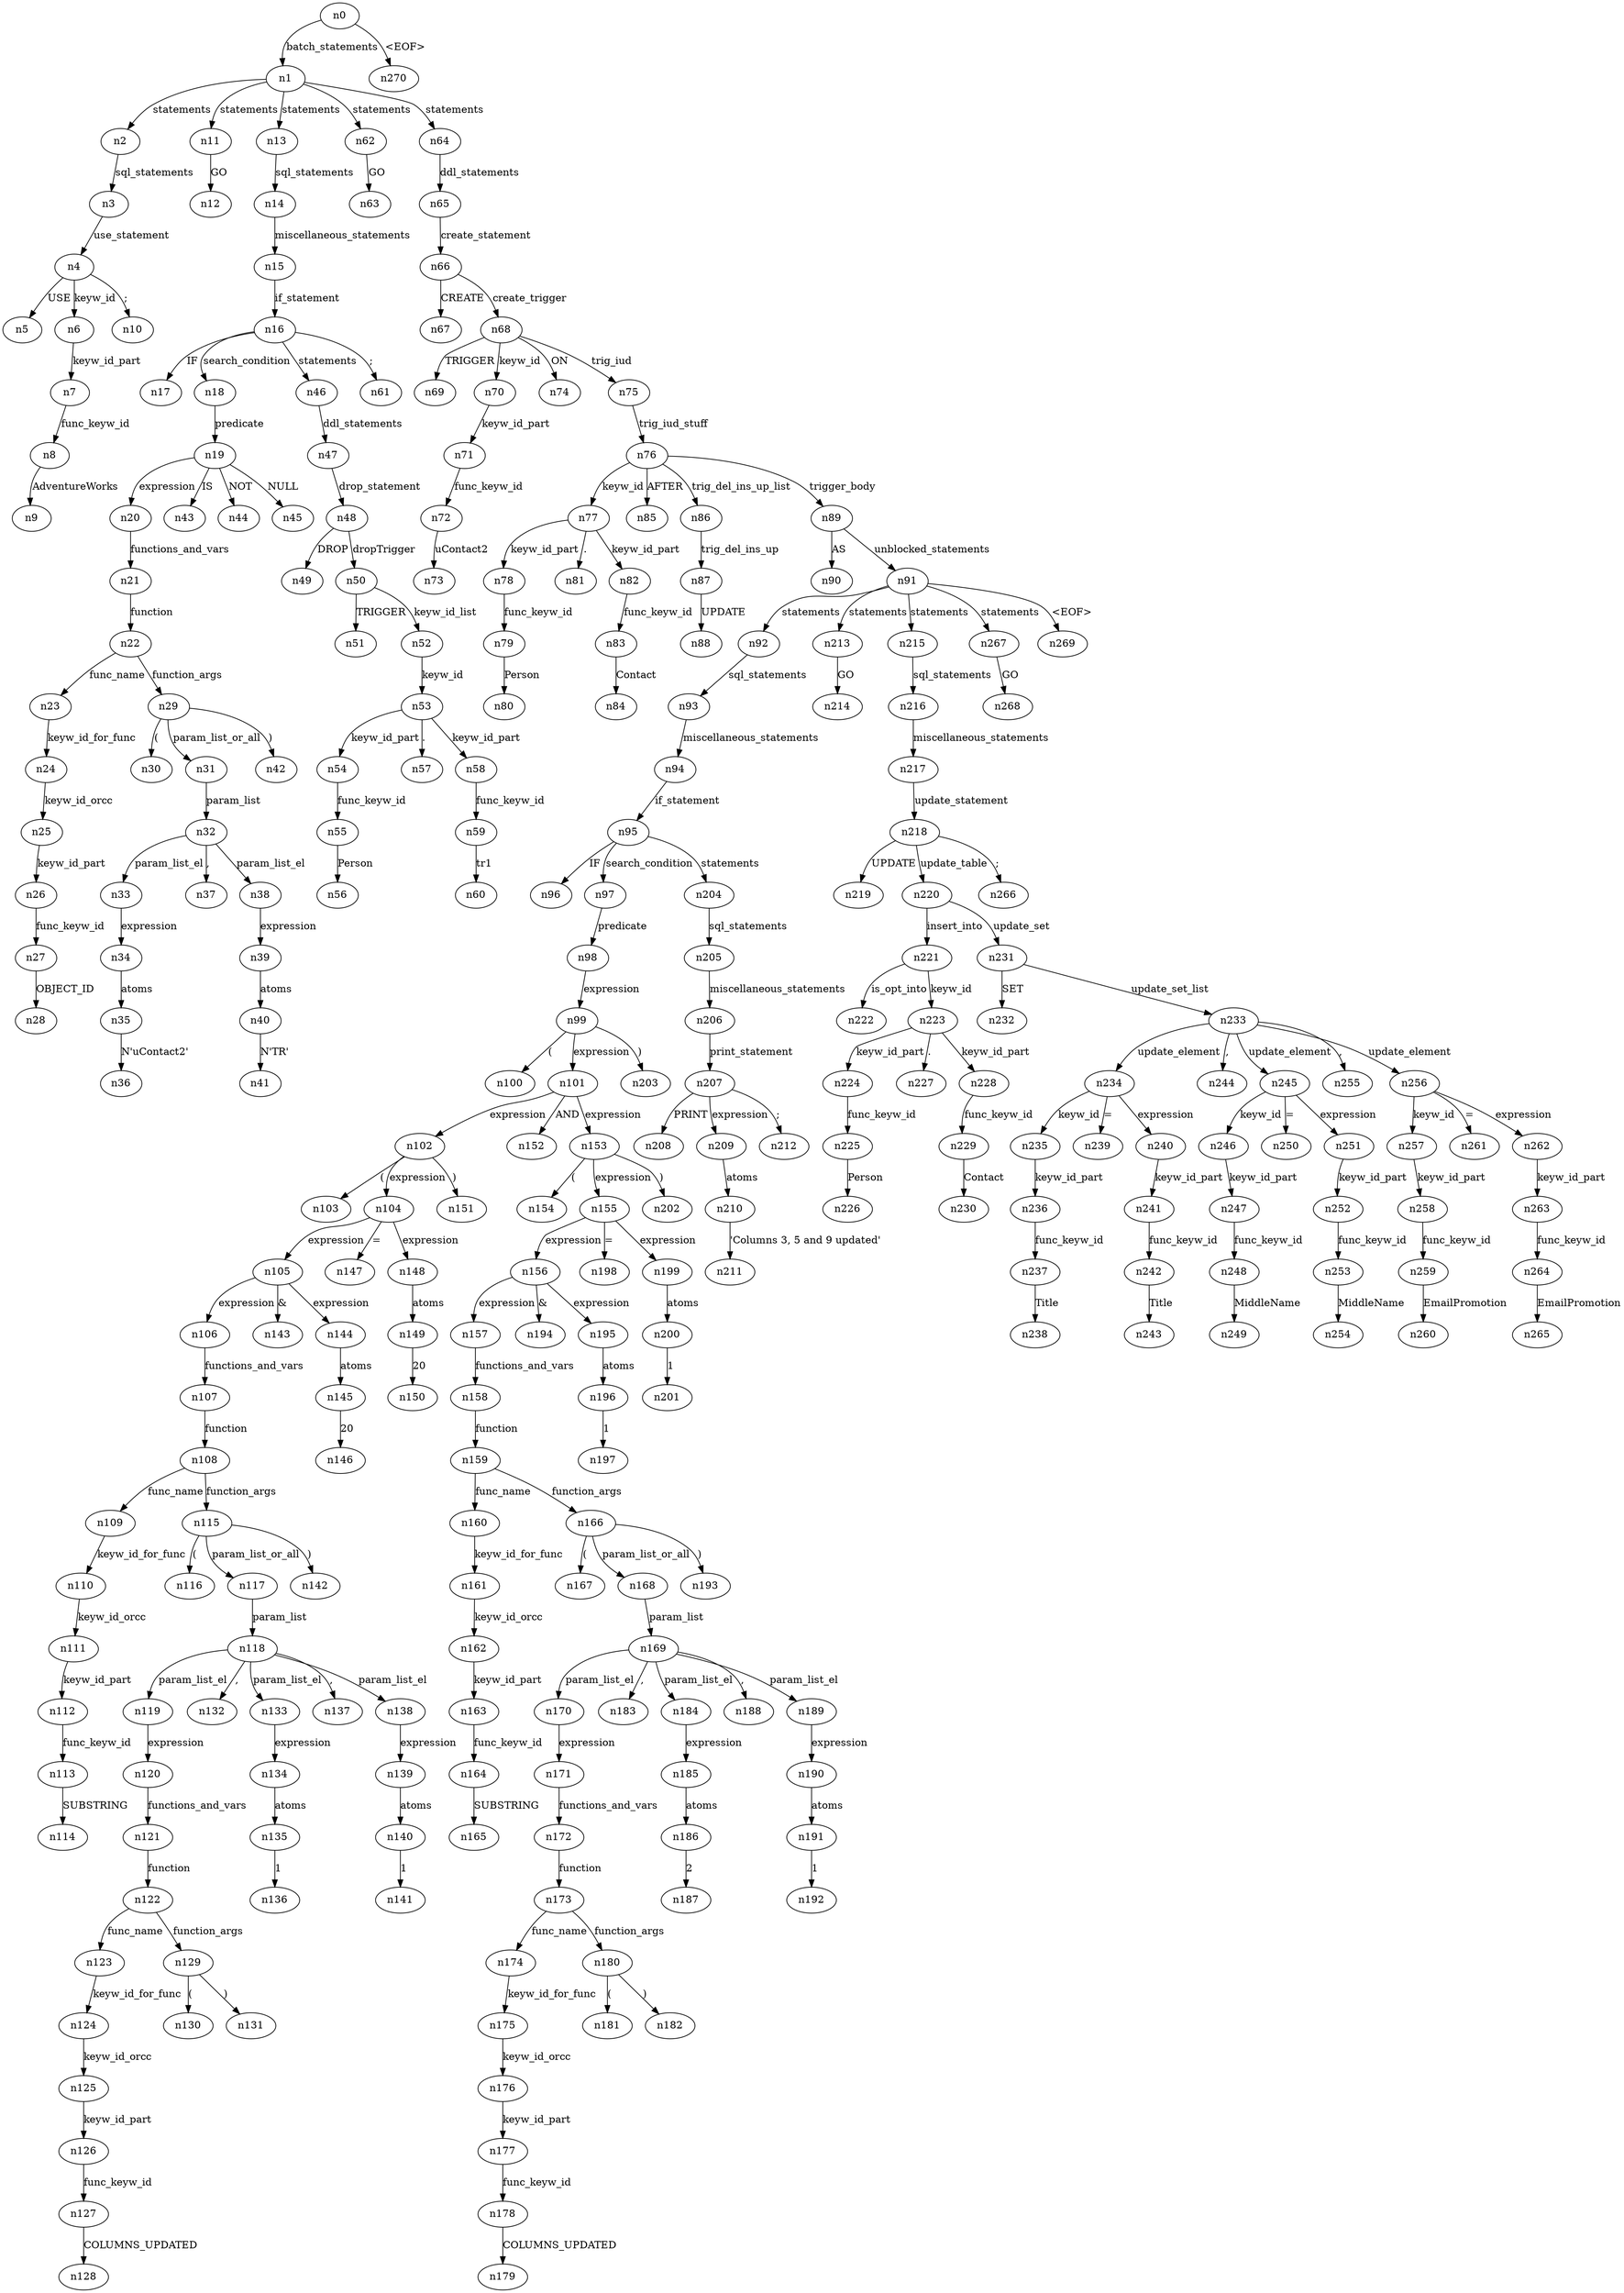 digraph ParseTree {
  n0 -> n1 [label="batch_statements"];
  n1 -> n2 [label="statements"];
  n2 -> n3 [label="sql_statements"];
  n3 -> n4 [label="use_statement"];
  n4 -> n5 [label="USE"];
  n4 -> n6 [label="keyw_id"];
  n6 -> n7 [label="keyw_id_part"];
  n7 -> n8 [label="func_keyw_id"];
  n8 -> n9 [label="AdventureWorks"];
  n4 -> n10 [label=";"];
  n1 -> n11 [label="statements"];
  n11 -> n12 [label="GO"];
  n1 -> n13 [label="statements"];
  n13 -> n14 [label="sql_statements"];
  n14 -> n15 [label="miscellaneous_statements"];
  n15 -> n16 [label="if_statement"];
  n16 -> n17 [label="IF"];
  n16 -> n18 [label="search_condition"];
  n18 -> n19 [label="predicate"];
  n19 -> n20 [label="expression"];
  n20 -> n21 [label="functions_and_vars"];
  n21 -> n22 [label="function"];
  n22 -> n23 [label="func_name"];
  n23 -> n24 [label="keyw_id_for_func"];
  n24 -> n25 [label="keyw_id_orcc"];
  n25 -> n26 [label="keyw_id_part"];
  n26 -> n27 [label="func_keyw_id"];
  n27 -> n28 [label="OBJECT_ID"];
  n22 -> n29 [label="function_args"];
  n29 -> n30 [label="("];
  n29 -> n31 [label="param_list_or_all"];
  n31 -> n32 [label="param_list"];
  n32 -> n33 [label="param_list_el"];
  n33 -> n34 [label="expression"];
  n34 -> n35 [label="atoms"];
  n35 -> n36 [label="N'uContact2'"];
  n32 -> n37 [label=","];
  n32 -> n38 [label="param_list_el"];
  n38 -> n39 [label="expression"];
  n39 -> n40 [label="atoms"];
  n40 -> n41 [label="N'TR'"];
  n29 -> n42 [label=")"];
  n19 -> n43 [label="IS"];
  n19 -> n44 [label="NOT"];
  n19 -> n45 [label="NULL"];
  n16 -> n46 [label="statements"];
  n46 -> n47 [label="ddl_statements"];
  n47 -> n48 [label="drop_statement"];
  n48 -> n49 [label="DROP"];
  n48 -> n50 [label="dropTrigger"];
  n50 -> n51 [label="TRIGGER"];
  n50 -> n52 [label="keyw_id_list"];
  n52 -> n53 [label="keyw_id"];
  n53 -> n54 [label="keyw_id_part"];
  n54 -> n55 [label="func_keyw_id"];
  n55 -> n56 [label="Person"];
  n53 -> n57 [label="."];
  n53 -> n58 [label="keyw_id_part"];
  n58 -> n59 [label="func_keyw_id"];
  n59 -> n60 [label="tr1"];
  n16 -> n61 [label=";"];
  n1 -> n62 [label="statements"];
  n62 -> n63 [label="GO"];
  n1 -> n64 [label="statements"];
  n64 -> n65 [label="ddl_statements"];
  n65 -> n66 [label="create_statement"];
  n66 -> n67 [label="CREATE"];
  n66 -> n68 [label="create_trigger"];
  n68 -> n69 [label="TRIGGER"];
  n68 -> n70 [label="keyw_id"];
  n70 -> n71 [label="keyw_id_part"];
  n71 -> n72 [label="func_keyw_id"];
  n72 -> n73 [label="uContact2"];
  n68 -> n74 [label="ON"];
  n68 -> n75 [label="trig_iud"];
  n75 -> n76 [label="trig_iud_stuff"];
  n76 -> n77 [label="keyw_id"];
  n77 -> n78 [label="keyw_id_part"];
  n78 -> n79 [label="func_keyw_id"];
  n79 -> n80 [label="Person"];
  n77 -> n81 [label="."];
  n77 -> n82 [label="keyw_id_part"];
  n82 -> n83 [label="func_keyw_id"];
  n83 -> n84 [label="Contact"];
  n76 -> n85 [label="AFTER"];
  n76 -> n86 [label="trig_del_ins_up_list"];
  n86 -> n87 [label="trig_del_ins_up"];
  n87 -> n88 [label="UPDATE"];
  n76 -> n89 [label="trigger_body"];
  n89 -> n90 [label="AS"];
  n89 -> n91 [label="unblocked_statements"];
  n91 -> n92 [label="statements"];
  n92 -> n93 [label="sql_statements"];
  n93 -> n94 [label="miscellaneous_statements"];
  n94 -> n95 [label="if_statement"];
  n95 -> n96 [label="IF"];
  n95 -> n97 [label="search_condition"];
  n97 -> n98 [label="predicate"];
  n98 -> n99 [label="expression"];
  n99 -> n100 [label="("];
  n99 -> n101 [label="expression"];
  n101 -> n102 [label="expression"];
  n102 -> n103 [label="("];
  n102 -> n104 [label="expression"];
  n104 -> n105 [label="expression"];
  n105 -> n106 [label="expression"];
  n106 -> n107 [label="functions_and_vars"];
  n107 -> n108 [label="function"];
  n108 -> n109 [label="func_name"];
  n109 -> n110 [label="keyw_id_for_func"];
  n110 -> n111 [label="keyw_id_orcc"];
  n111 -> n112 [label="keyw_id_part"];
  n112 -> n113 [label="func_keyw_id"];
  n113 -> n114 [label="SUBSTRING"];
  n108 -> n115 [label="function_args"];
  n115 -> n116 [label="("];
  n115 -> n117 [label="param_list_or_all"];
  n117 -> n118 [label="param_list"];
  n118 -> n119 [label="param_list_el"];
  n119 -> n120 [label="expression"];
  n120 -> n121 [label="functions_and_vars"];
  n121 -> n122 [label="function"];
  n122 -> n123 [label="func_name"];
  n123 -> n124 [label="keyw_id_for_func"];
  n124 -> n125 [label="keyw_id_orcc"];
  n125 -> n126 [label="keyw_id_part"];
  n126 -> n127 [label="func_keyw_id"];
  n127 -> n128 [label="COLUMNS_UPDATED"];
  n122 -> n129 [label="function_args"];
  n129 -> n130 [label="("];
  n129 -> n131 [label=")"];
  n118 -> n132 [label=","];
  n118 -> n133 [label="param_list_el"];
  n133 -> n134 [label="expression"];
  n134 -> n135 [label="atoms"];
  n135 -> n136 [label="1"];
  n118 -> n137 [label=","];
  n118 -> n138 [label="param_list_el"];
  n138 -> n139 [label="expression"];
  n139 -> n140 [label="atoms"];
  n140 -> n141 [label="1"];
  n115 -> n142 [label=")"];
  n105 -> n143 [label="&"];
  n105 -> n144 [label="expression"];
  n144 -> n145 [label="atoms"];
  n145 -> n146 [label="20"];
  n104 -> n147 [label="="];
  n104 -> n148 [label="expression"];
  n148 -> n149 [label="atoms"];
  n149 -> n150 [label="20"];
  n102 -> n151 [label=")"];
  n101 -> n152 [label="AND"];
  n101 -> n153 [label="expression"];
  n153 -> n154 [label="("];
  n153 -> n155 [label="expression"];
  n155 -> n156 [label="expression"];
  n156 -> n157 [label="expression"];
  n157 -> n158 [label="functions_and_vars"];
  n158 -> n159 [label="function"];
  n159 -> n160 [label="func_name"];
  n160 -> n161 [label="keyw_id_for_func"];
  n161 -> n162 [label="keyw_id_orcc"];
  n162 -> n163 [label="keyw_id_part"];
  n163 -> n164 [label="func_keyw_id"];
  n164 -> n165 [label="SUBSTRING"];
  n159 -> n166 [label="function_args"];
  n166 -> n167 [label="("];
  n166 -> n168 [label="param_list_or_all"];
  n168 -> n169 [label="param_list"];
  n169 -> n170 [label="param_list_el"];
  n170 -> n171 [label="expression"];
  n171 -> n172 [label="functions_and_vars"];
  n172 -> n173 [label="function"];
  n173 -> n174 [label="func_name"];
  n174 -> n175 [label="keyw_id_for_func"];
  n175 -> n176 [label="keyw_id_orcc"];
  n176 -> n177 [label="keyw_id_part"];
  n177 -> n178 [label="func_keyw_id"];
  n178 -> n179 [label="COLUMNS_UPDATED"];
  n173 -> n180 [label="function_args"];
  n180 -> n181 [label="("];
  n180 -> n182 [label=")"];
  n169 -> n183 [label=","];
  n169 -> n184 [label="param_list_el"];
  n184 -> n185 [label="expression"];
  n185 -> n186 [label="atoms"];
  n186 -> n187 [label="2"];
  n169 -> n188 [label=","];
  n169 -> n189 [label="param_list_el"];
  n189 -> n190 [label="expression"];
  n190 -> n191 [label="atoms"];
  n191 -> n192 [label="1"];
  n166 -> n193 [label=")"];
  n156 -> n194 [label="&"];
  n156 -> n195 [label="expression"];
  n195 -> n196 [label="atoms"];
  n196 -> n197 [label="1"];
  n155 -> n198 [label="="];
  n155 -> n199 [label="expression"];
  n199 -> n200 [label="atoms"];
  n200 -> n201 [label="1"];
  n153 -> n202 [label=")"];
  n99 -> n203 [label=")"];
  n95 -> n204 [label="statements"];
  n204 -> n205 [label="sql_statements"];
  n205 -> n206 [label="miscellaneous_statements"];
  n206 -> n207 [label="print_statement"];
  n207 -> n208 [label="PRINT"];
  n207 -> n209 [label="expression"];
  n209 -> n210 [label="atoms"];
  n210 -> n211 [label="'Columns 3, 5 and 9 updated'"];
  n207 -> n212 [label=";"];
  n91 -> n213 [label="statements"];
  n213 -> n214 [label="GO"];
  n91 -> n215 [label="statements"];
  n215 -> n216 [label="sql_statements"];
  n216 -> n217 [label="miscellaneous_statements"];
  n217 -> n218 [label="update_statement"];
  n218 -> n219 [label="UPDATE"];
  n218 -> n220 [label="update_table"];
  n220 -> n221 [label="insert_into"];
  n221 -> n222 [label="is_opt_into"];
  n221 -> n223 [label="keyw_id"];
  n223 -> n224 [label="keyw_id_part"];
  n224 -> n225 [label="func_keyw_id"];
  n225 -> n226 [label="Person"];
  n223 -> n227 [label="."];
  n223 -> n228 [label="keyw_id_part"];
  n228 -> n229 [label="func_keyw_id"];
  n229 -> n230 [label="Contact"];
  n220 -> n231 [label="update_set"];
  n231 -> n232 [label="SET"];
  n231 -> n233 [label="update_set_list"];
  n233 -> n234 [label="update_element"];
  n234 -> n235 [label="keyw_id"];
  n235 -> n236 [label="keyw_id_part"];
  n236 -> n237 [label="func_keyw_id"];
  n237 -> n238 [label="Title"];
  n234 -> n239 [label="="];
  n234 -> n240 [label="expression"];
  n240 -> n241 [label="keyw_id_part"];
  n241 -> n242 [label="func_keyw_id"];
  n242 -> n243 [label="Title"];
  n233 -> n244 [label=","];
  n233 -> n245 [label="update_element"];
  n245 -> n246 [label="keyw_id"];
  n246 -> n247 [label="keyw_id_part"];
  n247 -> n248 [label="func_keyw_id"];
  n248 -> n249 [label="MiddleName"];
  n245 -> n250 [label="="];
  n245 -> n251 [label="expression"];
  n251 -> n252 [label="keyw_id_part"];
  n252 -> n253 [label="func_keyw_id"];
  n253 -> n254 [label="MiddleName"];
  n233 -> n255 [label=","];
  n233 -> n256 [label="update_element"];
  n256 -> n257 [label="keyw_id"];
  n257 -> n258 [label="keyw_id_part"];
  n258 -> n259 [label="func_keyw_id"];
  n259 -> n260 [label="EmailPromotion"];
  n256 -> n261 [label="="];
  n256 -> n262 [label="expression"];
  n262 -> n263 [label="keyw_id_part"];
  n263 -> n264 [label="func_keyw_id"];
  n264 -> n265 [label="EmailPromotion"];
  n218 -> n266 [label=";"];
  n91 -> n267 [label="statements"];
  n267 -> n268 [label="GO"];
  n91 -> n269 [label="<EOF>"];
  n0 -> n270 [label="<EOF>"];
}